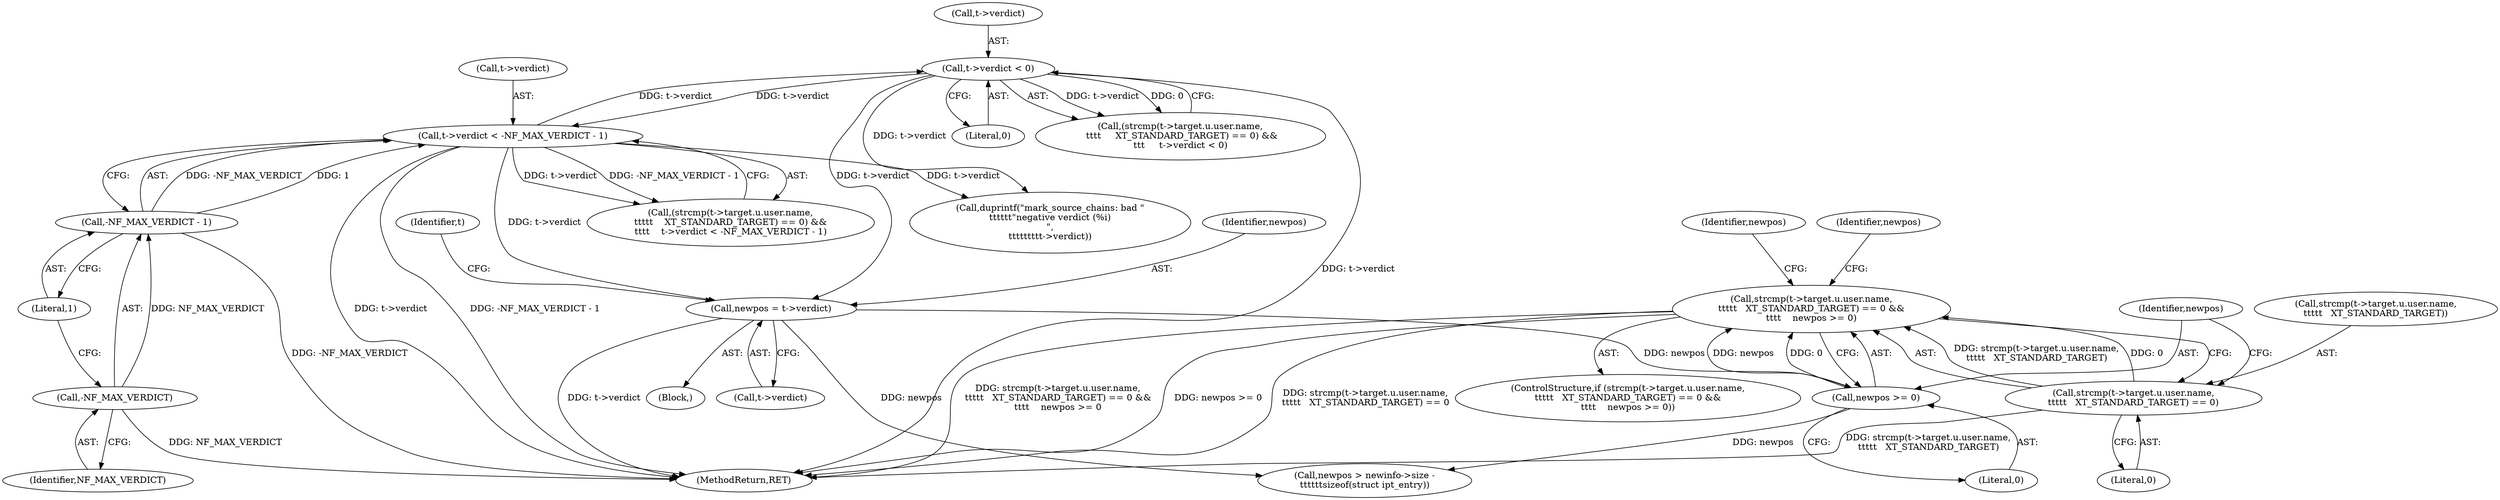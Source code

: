 digraph "0_linux_54d83fc74aa9ec72794373cb47432c5f7fb1a309_6@API" {
"1000353" [label="(Call,strcmp(t->target.u.user.name,\n\t\t\t\t\t   XT_STANDARD_TARGET) == 0 &&\n\t\t\t\t    newpos >= 0)"];
"1000354" [label="(Call,strcmp(t->target.u.user.name,\n\t\t\t\t\t   XT_STANDARD_TARGET) == 0)"];
"1000367" [label="(Call,newpos >= 0)"];
"1000347" [label="(Call,newpos = t->verdict)"];
"1000222" [label="(Call,t->verdict < 0)"];
"1000246" [label="(Call,t->verdict < -NF_MAX_VERDICT - 1)"];
"1000250" [label="(Call,-NF_MAX_VERDICT - 1)"];
"1000251" [label="(Call,-NF_MAX_VERDICT)"];
"1000393" [label="(Identifier,newpos)"];
"1000348" [label="(Identifier,newpos)"];
"1000253" [label="(Literal,1)"];
"1000366" [label="(Literal,0)"];
"1000251" [label="(Call,-NF_MAX_VERDICT)"];
"1000367" [label="(Call,newpos >= 0)"];
"1000354" [label="(Call,strcmp(t->target.u.user.name,\n\t\t\t\t\t   XT_STANDARD_TARGET) == 0)"];
"1000255" [label="(Call,duprintf(\"mark_source_chains: bad \"\n\t\t\t\t\t\t\"negative verdict (%i)\n\",\n\t\t\t\t\t\t\t\tt->verdict))"];
"1000223" [label="(Call,t->verdict)"];
"1000372" [label="(Call,newpos > newinfo->size -\n\t\t\t\t\t\tsizeof(struct ipt_entry))"];
"1000353" [label="(Call,strcmp(t->target.u.user.name,\n\t\t\t\t\t   XT_STANDARD_TARGET) == 0 &&\n\t\t\t\t    newpos >= 0)"];
"1000250" [label="(Call,-NF_MAX_VERDICT - 1)"];
"1000347" [label="(Call,newpos = t->verdict)"];
"1000355" [label="(Call,strcmp(t->target.u.user.name,\n\t\t\t\t\t   XT_STANDARD_TARGET))"];
"1000373" [label="(Identifier,newpos)"];
"1000422" [label="(MethodReturn,RET)"];
"1000345" [label="(Block,)"];
"1000226" [label="(Literal,0)"];
"1000252" [label="(Identifier,NF_MAX_VERDICT)"];
"1000368" [label="(Identifier,newpos)"];
"1000360" [label="(Identifier,t)"];
"1000352" [label="(ControlStructure,if (strcmp(t->target.u.user.name,\n\t\t\t\t\t   XT_STANDARD_TARGET) == 0 &&\n\t\t\t\t    newpos >= 0))"];
"1000369" [label="(Literal,0)"];
"1000208" [label="(Call,(strcmp(t->target.u.user.name,\n \t\t\t\t     XT_STANDARD_TARGET) == 0) &&\n\t\t\t     t->verdict < 0)"];
"1000349" [label="(Call,t->verdict)"];
"1000247" [label="(Call,t->verdict)"];
"1000222" [label="(Call,t->verdict < 0)"];
"1000246" [label="(Call,t->verdict < -NF_MAX_VERDICT - 1)"];
"1000232" [label="(Call,(strcmp(t->target.u.user.name,\n\t\t\t\t\t    XT_STANDARD_TARGET) == 0) &&\n\t\t\t\t    t->verdict < -NF_MAX_VERDICT - 1)"];
"1000353" -> "1000352"  [label="AST: "];
"1000353" -> "1000354"  [label="CFG: "];
"1000353" -> "1000367"  [label="CFG: "];
"1000354" -> "1000353"  [label="AST: "];
"1000367" -> "1000353"  [label="AST: "];
"1000373" -> "1000353"  [label="CFG: "];
"1000393" -> "1000353"  [label="CFG: "];
"1000353" -> "1000422"  [label="DDG: strcmp(t->target.u.user.name,\n\t\t\t\t\t   XT_STANDARD_TARGET) == 0 &&\n\t\t\t\t    newpos >= 0"];
"1000353" -> "1000422"  [label="DDG: newpos >= 0"];
"1000353" -> "1000422"  [label="DDG: strcmp(t->target.u.user.name,\n\t\t\t\t\t   XT_STANDARD_TARGET) == 0"];
"1000354" -> "1000353"  [label="DDG: strcmp(t->target.u.user.name,\n\t\t\t\t\t   XT_STANDARD_TARGET)"];
"1000354" -> "1000353"  [label="DDG: 0"];
"1000367" -> "1000353"  [label="DDG: newpos"];
"1000367" -> "1000353"  [label="DDG: 0"];
"1000354" -> "1000366"  [label="CFG: "];
"1000355" -> "1000354"  [label="AST: "];
"1000366" -> "1000354"  [label="AST: "];
"1000368" -> "1000354"  [label="CFG: "];
"1000354" -> "1000422"  [label="DDG: strcmp(t->target.u.user.name,\n\t\t\t\t\t   XT_STANDARD_TARGET)"];
"1000367" -> "1000369"  [label="CFG: "];
"1000368" -> "1000367"  [label="AST: "];
"1000369" -> "1000367"  [label="AST: "];
"1000347" -> "1000367"  [label="DDG: newpos"];
"1000367" -> "1000372"  [label="DDG: newpos"];
"1000347" -> "1000345"  [label="AST: "];
"1000347" -> "1000349"  [label="CFG: "];
"1000348" -> "1000347"  [label="AST: "];
"1000349" -> "1000347"  [label="AST: "];
"1000360" -> "1000347"  [label="CFG: "];
"1000347" -> "1000422"  [label="DDG: t->verdict"];
"1000222" -> "1000347"  [label="DDG: t->verdict"];
"1000246" -> "1000347"  [label="DDG: t->verdict"];
"1000347" -> "1000372"  [label="DDG: newpos"];
"1000222" -> "1000208"  [label="AST: "];
"1000222" -> "1000226"  [label="CFG: "];
"1000223" -> "1000222"  [label="AST: "];
"1000226" -> "1000222"  [label="AST: "];
"1000208" -> "1000222"  [label="CFG: "];
"1000222" -> "1000422"  [label="DDG: t->verdict"];
"1000222" -> "1000208"  [label="DDG: t->verdict"];
"1000222" -> "1000208"  [label="DDG: 0"];
"1000246" -> "1000222"  [label="DDG: t->verdict"];
"1000222" -> "1000246"  [label="DDG: t->verdict"];
"1000222" -> "1000255"  [label="DDG: t->verdict"];
"1000246" -> "1000232"  [label="AST: "];
"1000246" -> "1000250"  [label="CFG: "];
"1000247" -> "1000246"  [label="AST: "];
"1000250" -> "1000246"  [label="AST: "];
"1000232" -> "1000246"  [label="CFG: "];
"1000246" -> "1000422"  [label="DDG: -NF_MAX_VERDICT - 1"];
"1000246" -> "1000422"  [label="DDG: t->verdict"];
"1000246" -> "1000232"  [label="DDG: t->verdict"];
"1000246" -> "1000232"  [label="DDG: -NF_MAX_VERDICT - 1"];
"1000250" -> "1000246"  [label="DDG: -NF_MAX_VERDICT"];
"1000250" -> "1000246"  [label="DDG: 1"];
"1000246" -> "1000255"  [label="DDG: t->verdict"];
"1000250" -> "1000253"  [label="CFG: "];
"1000251" -> "1000250"  [label="AST: "];
"1000253" -> "1000250"  [label="AST: "];
"1000250" -> "1000422"  [label="DDG: -NF_MAX_VERDICT"];
"1000251" -> "1000250"  [label="DDG: NF_MAX_VERDICT"];
"1000251" -> "1000252"  [label="CFG: "];
"1000252" -> "1000251"  [label="AST: "];
"1000253" -> "1000251"  [label="CFG: "];
"1000251" -> "1000422"  [label="DDG: NF_MAX_VERDICT"];
}
